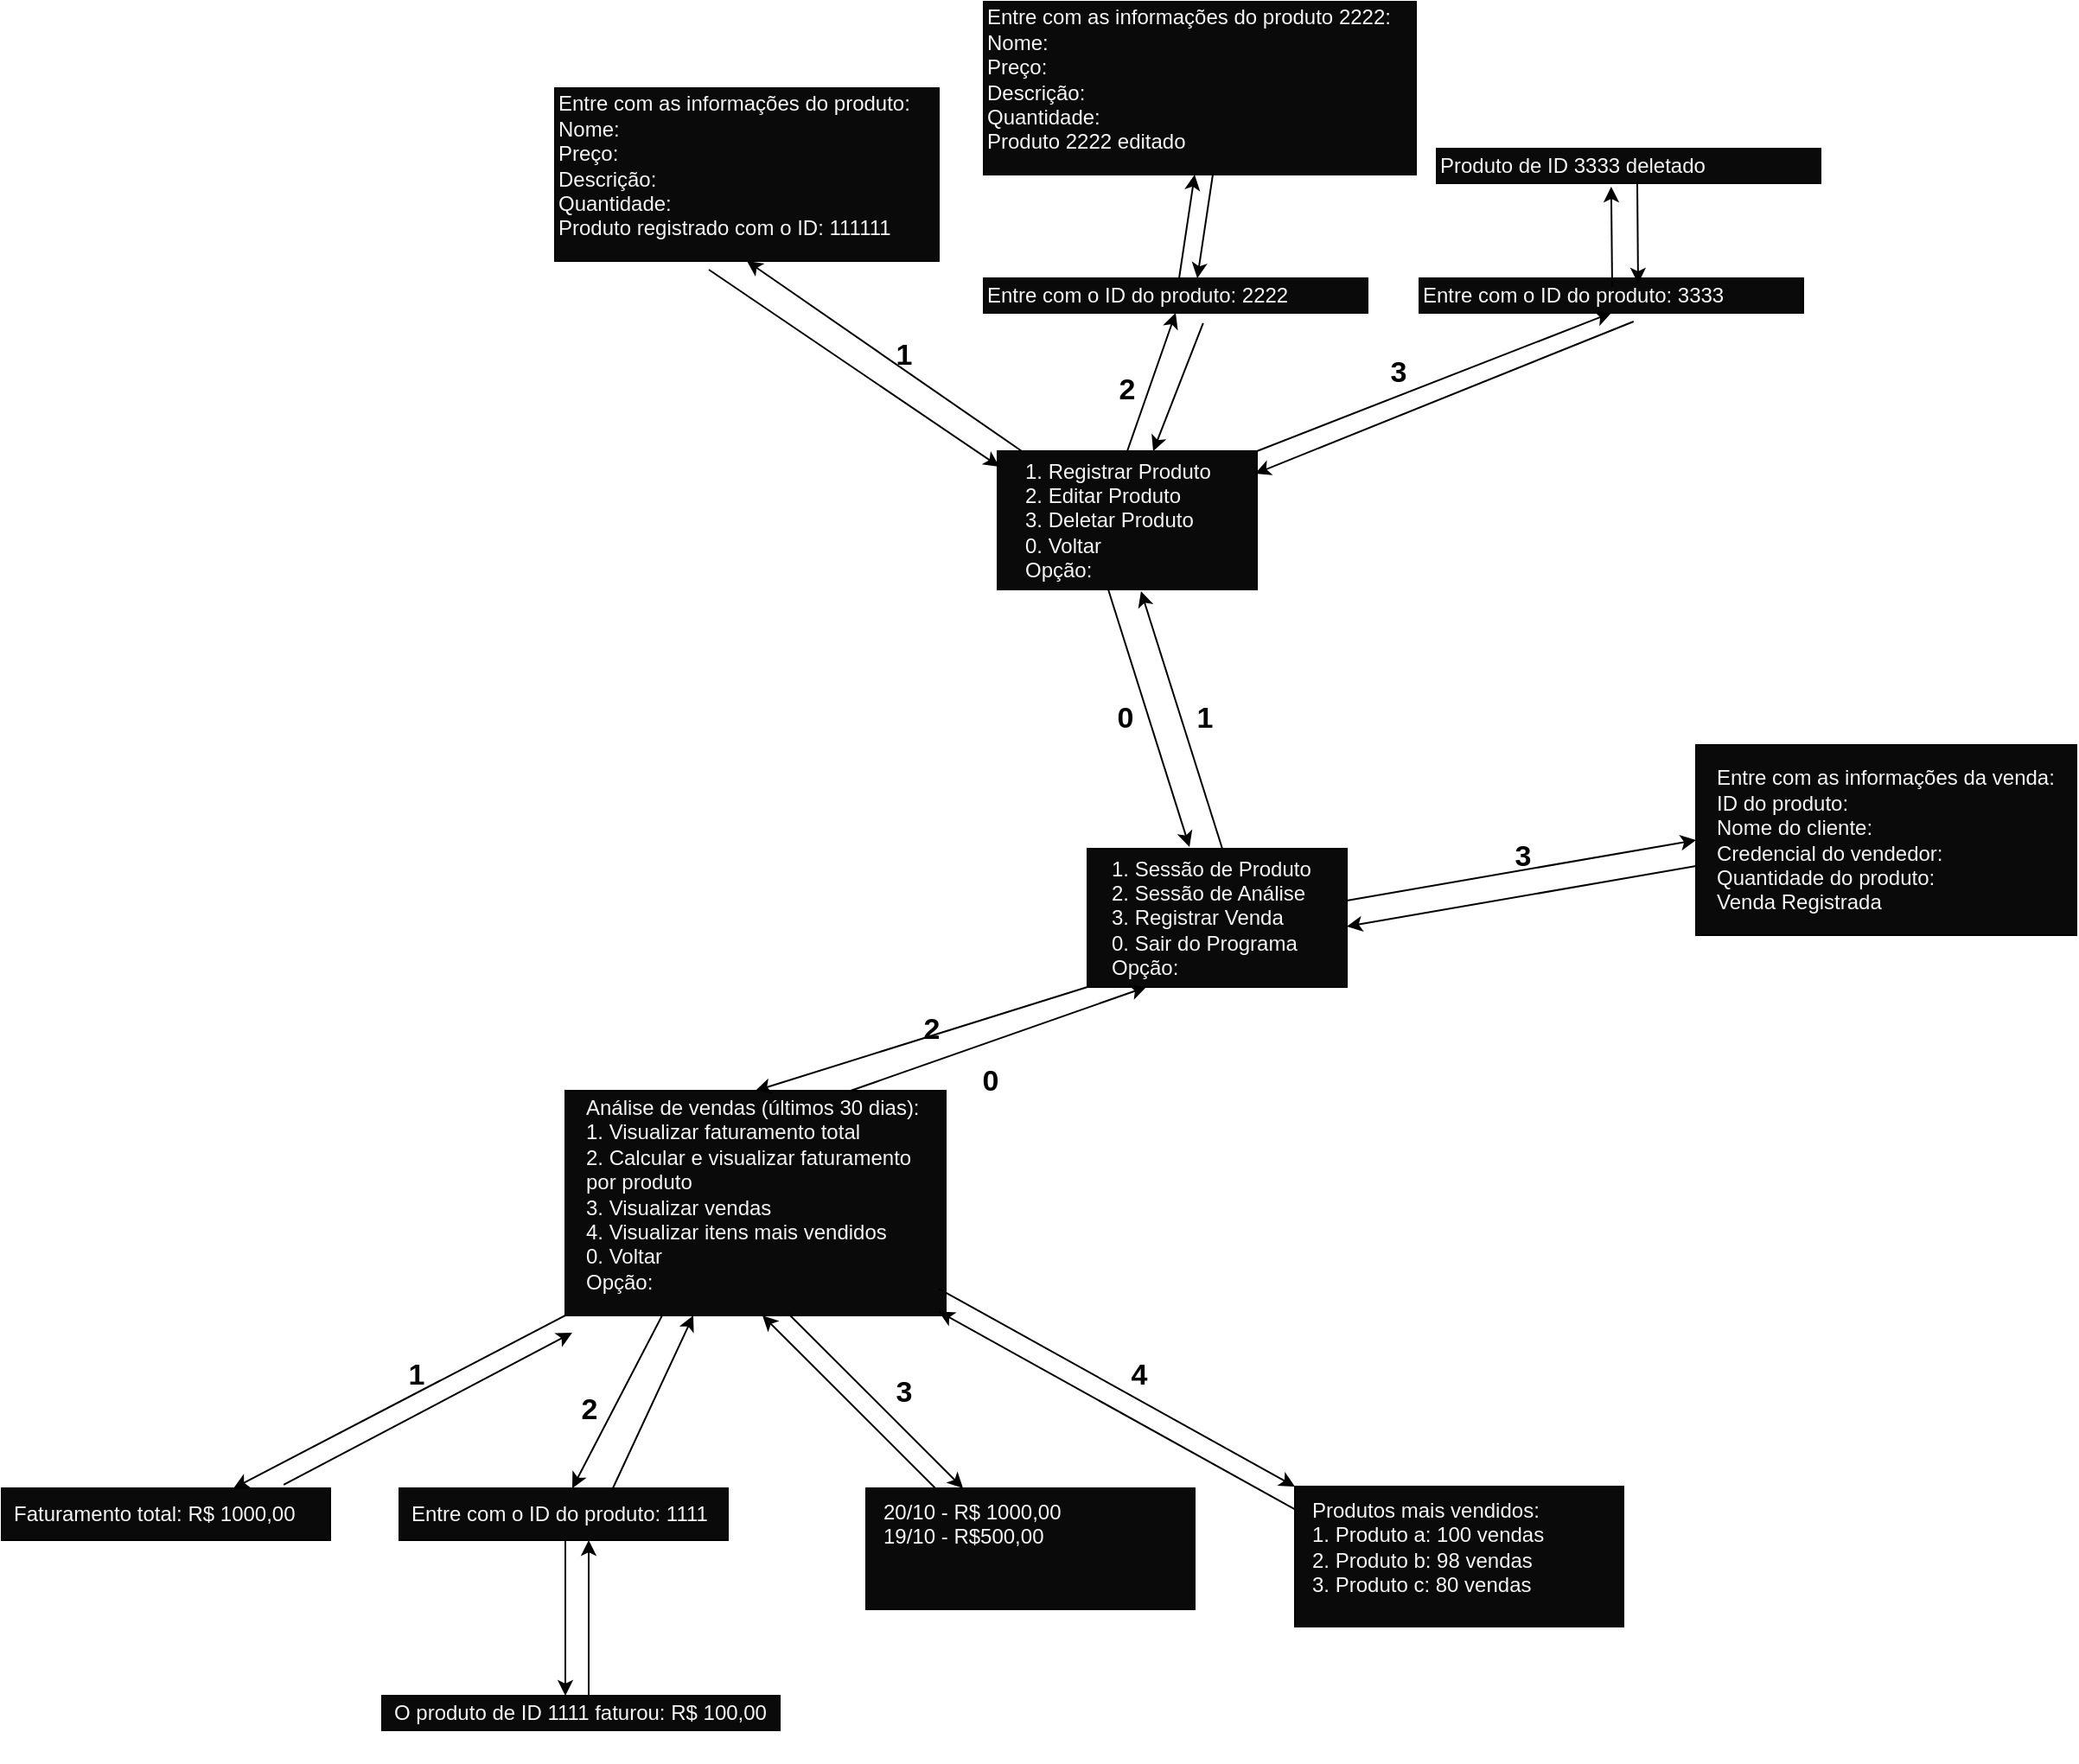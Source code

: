 <mxfile version="24.7.17">
  <diagram name="Página-1" id="DSl8dxC4RtlP7eox9A5Q">
    <mxGraphModel dx="2087" dy="993" grid="1" gridSize="10" guides="1" tooltips="1" connect="1" arrows="1" fold="1" page="0" pageScale="1" pageWidth="827" pageHeight="1169" math="0" shadow="0">
      <root>
        <mxCell id="0" />
        <mxCell id="1" parent="0" />
        <mxCell id="tPMUMzXMLzgHDQSlWnDX-1" value="" style="rounded=0;whiteSpace=wrap;html=1;fillColor=#0A0A0A;" parent="1" vertex="1">
          <mxGeometry x="358" y="540" width="150" height="80" as="geometry" />
        </mxCell>
        <mxCell id="tPMUMzXMLzgHDQSlWnDX-2" value="1. Sessão de Produto&lt;div&gt;2. Sessão de Análise&lt;/div&gt;&lt;div&gt;3. Registrar Venda&lt;/div&gt;&lt;div&gt;0. Sair do Programa&lt;/div&gt;&lt;div&gt;Opção:&amp;nbsp;&lt;/div&gt;" style="text;html=1;align=left;verticalAlign=middle;whiteSpace=wrap;rounded=0;fontColor=#F5F5F5;" parent="1" vertex="1">
          <mxGeometry x="370" y="565" width="150" height="30" as="geometry" />
        </mxCell>
        <mxCell id="tPMUMzXMLzgHDQSlWnDX-3" value="" style="endArrow=classic;html=1;rounded=0;entryX=0.553;entryY=1.013;entryDx=0;entryDy=0;entryPerimeter=0;" parent="1" target="tPMUMzXMLzgHDQSlWnDX-5" edge="1">
          <mxGeometry width="50" height="50" relative="1" as="geometry">
            <mxPoint x="436" y="540" as="sourcePoint" />
            <mxPoint x="390" y="400" as="targetPoint" />
          </mxGeometry>
        </mxCell>
        <mxCell id="tPMUMzXMLzgHDQSlWnDX-4" value="&lt;b&gt;&lt;font style=&quot;font-size: 17px;&quot;&gt;1&lt;/font&gt;&lt;/b&gt;" style="text;html=1;align=center;verticalAlign=middle;whiteSpace=wrap;rounded=0;" parent="1" vertex="1">
          <mxGeometry x="396" y="450" width="60" height="30" as="geometry" />
        </mxCell>
        <mxCell id="tPMUMzXMLzgHDQSlWnDX-5" value="" style="rounded=0;whiteSpace=wrap;html=1;fillColor=#0A0A0A;" parent="1" vertex="1">
          <mxGeometry x="306" y="310" width="150" height="80" as="geometry" />
        </mxCell>
        <mxCell id="tPMUMzXMLzgHDQSlWnDX-6" value="1. Registrar Produto&lt;div&gt;2. Editar Produto&lt;/div&gt;&lt;div&gt;3. Deletar Produto&lt;/div&gt;&lt;div&gt;0. Voltar&lt;/div&gt;&lt;div&gt;Opção:&amp;nbsp;&lt;/div&gt;" style="text;html=1;align=left;verticalAlign=middle;whiteSpace=wrap;rounded=0;fontColor=#F5F5F5;" parent="1" vertex="1">
          <mxGeometry x="320" y="335" width="150" height="30" as="geometry" />
        </mxCell>
        <mxCell id="tPMUMzXMLzgHDQSlWnDX-7" value="" style="endArrow=classic;html=1;rounded=0;entryX=0.5;entryY=1;entryDx=0;entryDy=0;" parent="1" target="tPMUMzXMLzgHDQSlWnDX-9" edge="1">
          <mxGeometry width="50" height="50" relative="1" as="geometry">
            <mxPoint x="320" y="310" as="sourcePoint" />
            <mxPoint x="290" y="210" as="targetPoint" />
          </mxGeometry>
        </mxCell>
        <mxCell id="tPMUMzXMLzgHDQSlWnDX-8" value="&lt;b&gt;&lt;font style=&quot;font-size: 17px;&quot;&gt;1&lt;/font&gt;&lt;/b&gt;" style="text;html=1;align=center;verticalAlign=middle;whiteSpace=wrap;rounded=0;" parent="1" vertex="1">
          <mxGeometry x="222" y="240" width="60" height="30" as="geometry" />
        </mxCell>
        <mxCell id="tPMUMzXMLzgHDQSlWnDX-9" value="" style="rounded=0;whiteSpace=wrap;html=1;fillColor=#0A0A0A;" parent="1" vertex="1">
          <mxGeometry x="50" y="100" width="222" height="100" as="geometry" />
        </mxCell>
        <mxCell id="tPMUMzXMLzgHDQSlWnDX-10" value="Entre com as informações do produto:&lt;div&gt;Nome:&lt;/div&gt;&lt;div&gt;Preço:&lt;/div&gt;&lt;div&gt;Descrição:&lt;/div&gt;&lt;div&gt;Quantidade:&lt;/div&gt;&lt;div&gt;Produto registrado com o ID: 111111&lt;/div&gt;" style="text;html=1;align=left;verticalAlign=middle;whiteSpace=wrap;rounded=0;fontColor=#F5F5F5;" parent="1" vertex="1">
          <mxGeometry x="50" y="130" width="232" height="30" as="geometry" />
        </mxCell>
        <mxCell id="tPMUMzXMLzgHDQSlWnDX-11" value="&lt;b&gt;&lt;font style=&quot;font-size: 17px;&quot;&gt;2&lt;/font&gt;&lt;/b&gt;" style="text;html=1;align=center;verticalAlign=middle;whiteSpace=wrap;rounded=0;" parent="1" vertex="1">
          <mxGeometry x="351" y="260" width="60" height="30" as="geometry" />
        </mxCell>
        <mxCell id="tPMUMzXMLzgHDQSlWnDX-12" value="" style="rounded=0;whiteSpace=wrap;html=1;fillColor=#0A0A0A;" parent="1" vertex="1">
          <mxGeometry x="298" y="210" width="222" height="20" as="geometry" />
        </mxCell>
        <mxCell id="tPMUMzXMLzgHDQSlWnDX-13" value="Entre com o ID do produto: 2222" style="text;html=1;align=left;verticalAlign=middle;whiteSpace=wrap;rounded=0;fontColor=#F5F5F5;" parent="1" vertex="1">
          <mxGeometry x="298" y="205" width="232" height="30" as="geometry" />
        </mxCell>
        <mxCell id="tPMUMzXMLzgHDQSlWnDX-14" value="" style="endArrow=classic;html=1;rounded=0;entryX=0.5;entryY=1;entryDx=0;entryDy=0;exitX=0.5;exitY=0;exitDx=0;exitDy=0;" parent="1" source="tPMUMzXMLzgHDQSlWnDX-5" target="tPMUMzXMLzgHDQSlWnDX-12" edge="1">
          <mxGeometry width="50" height="50" relative="1" as="geometry">
            <mxPoint x="330" y="320" as="sourcePoint" />
            <mxPoint x="171" y="210" as="targetPoint" />
          </mxGeometry>
        </mxCell>
        <mxCell id="tPMUMzXMLzgHDQSlWnDX-15" value="" style="endArrow=classic;html=1;rounded=0;exitX=0.5;exitY=0;exitDx=0;exitDy=0;" parent="1" edge="1">
          <mxGeometry width="50" height="50" relative="1" as="geometry">
            <mxPoint x="411" y="210" as="sourcePoint" />
            <mxPoint x="420" y="150" as="targetPoint" />
          </mxGeometry>
        </mxCell>
        <mxCell id="tPMUMzXMLzgHDQSlWnDX-16" value="" style="rounded=0;whiteSpace=wrap;html=1;fillColor=#0A0A0A;" parent="1" vertex="1">
          <mxGeometry x="298" y="50" width="250" height="100" as="geometry" />
        </mxCell>
        <mxCell id="tPMUMzXMLzgHDQSlWnDX-17" value="Entre com as informações do produto 2222:&lt;div&gt;Nome:&lt;/div&gt;&lt;div&gt;Preço:&lt;/div&gt;&lt;div&gt;Descrição:&lt;/div&gt;&lt;div&gt;Quantidade:&lt;/div&gt;&lt;div&gt;Produto 2222 editado&lt;/div&gt;" style="text;html=1;align=left;verticalAlign=middle;whiteSpace=wrap;rounded=0;fontColor=#F5F5F5;" parent="1" vertex="1">
          <mxGeometry x="298" y="80" width="250" height="30" as="geometry" />
        </mxCell>
        <mxCell id="tPMUMzXMLzgHDQSlWnDX-18" value="&lt;b&gt;&lt;font style=&quot;font-size: 17px;&quot;&gt;3&lt;/font&gt;&lt;/b&gt;" style="text;html=1;align=center;verticalAlign=middle;whiteSpace=wrap;rounded=0;" parent="1" vertex="1">
          <mxGeometry x="508" y="250" width="60" height="30" as="geometry" />
        </mxCell>
        <mxCell id="tPMUMzXMLzgHDQSlWnDX-19" value="" style="rounded=0;whiteSpace=wrap;html=1;fillColor=#0A0A0A;" parent="1" vertex="1">
          <mxGeometry x="550" y="210" width="222" height="20" as="geometry" />
        </mxCell>
        <mxCell id="tPMUMzXMLzgHDQSlWnDX-20" value="Entre com o ID do produto: 3333" style="text;html=1;align=left;verticalAlign=middle;whiteSpace=wrap;rounded=0;fontColor=#F5F5F5;" parent="1" vertex="1">
          <mxGeometry x="550" y="205" width="232" height="30" as="geometry" />
        </mxCell>
        <mxCell id="tPMUMzXMLzgHDQSlWnDX-21" value="" style="endArrow=classic;html=1;rounded=0;entryX=0.5;entryY=1;entryDx=0;entryDy=0;exitX=1;exitY=0;exitDx=0;exitDy=0;" parent="1" source="tPMUMzXMLzgHDQSlWnDX-5" target="tPMUMzXMLzgHDQSlWnDX-19" edge="1">
          <mxGeometry width="50" height="50" relative="1" as="geometry">
            <mxPoint x="633" y="310" as="sourcePoint" />
            <mxPoint x="423" y="210" as="targetPoint" />
          </mxGeometry>
        </mxCell>
        <mxCell id="tPMUMzXMLzgHDQSlWnDX-22" value="" style="rounded=0;whiteSpace=wrap;html=1;fillColor=#0A0A0A;" parent="1" vertex="1">
          <mxGeometry x="560" y="135" width="222" height="20" as="geometry" />
        </mxCell>
        <mxCell id="tPMUMzXMLzgHDQSlWnDX-23" value="Produto de ID 3333 deletado" style="text;html=1;align=left;verticalAlign=middle;whiteSpace=wrap;rounded=0;fontColor=#F5F5F5;" parent="1" vertex="1">
          <mxGeometry x="560" y="130" width="232" height="30" as="geometry" />
        </mxCell>
        <mxCell id="tPMUMzXMLzgHDQSlWnDX-24" value="" style="endArrow=classic;html=1;rounded=0;exitX=0.5;exitY=0;exitDx=0;exitDy=0;entryX=0.435;entryY=0.9;entryDx=0;entryDy=0;entryPerimeter=0;" parent="1" target="tPMUMzXMLzgHDQSlWnDX-23" edge="1">
          <mxGeometry width="50" height="50" relative="1" as="geometry">
            <mxPoint x="661.5" y="215" as="sourcePoint" />
            <mxPoint x="670.5" y="155" as="targetPoint" />
          </mxGeometry>
        </mxCell>
        <mxCell id="tPMUMzXMLzgHDQSlWnDX-25" value="" style="rounded=0;whiteSpace=wrap;html=1;fillColor=#0A0A0A;" parent="1" vertex="1">
          <mxGeometry x="56" y="680" width="220" height="130" as="geometry" />
        </mxCell>
        <mxCell id="tPMUMzXMLzgHDQSlWnDX-26" value="" style="endArrow=classic;html=1;rounded=0;entryX=0.5;entryY=0;entryDx=0;entryDy=0;exitX=0;exitY=1;exitDx=0;exitDy=0;" parent="1" source="tPMUMzXMLzgHDQSlWnDX-1" target="tPMUMzXMLzgHDQSlWnDX-25" edge="1">
          <mxGeometry width="50" height="50" relative="1" as="geometry">
            <mxPoint x="446" y="550" as="sourcePoint" />
            <mxPoint x="396" y="390" as="targetPoint" />
          </mxGeometry>
        </mxCell>
        <mxCell id="tPMUMzXMLzgHDQSlWnDX-27" value="&lt;div&gt;Análise de vendas (últimos 30 dias):&lt;/div&gt;1. Visualizar faturamento total&lt;div&gt;2. Calcular e visualizar faturamento por produto&lt;/div&gt;&lt;div&gt;3. Visualizar vendas&lt;/div&gt;&lt;div&gt;4. V&lt;span style=&quot;background-color: initial;&quot;&gt;isualizar itens mais vendidos&lt;/span&gt;&lt;/div&gt;&lt;div&gt;&lt;span style=&quot;background-color: initial;&quot;&gt;0. Voltar&lt;/span&gt;&lt;/div&gt;&lt;div&gt;&lt;span style=&quot;background-color: initial;&quot;&gt;Opção:&amp;nbsp;&lt;/span&gt;&lt;br&gt;&lt;/div&gt;" style="text;html=1;align=left;verticalAlign=middle;whiteSpace=wrap;rounded=0;fontColor=#F5F5F5;" parent="1" vertex="1">
          <mxGeometry x="66" y="680" width="204" height="120" as="geometry" />
        </mxCell>
        <mxCell id="tPMUMzXMLzgHDQSlWnDX-28" style="edgeStyle=orthogonalEdgeStyle;rounded=0;orthogonalLoop=1;jettySize=auto;html=1;exitX=0.5;exitY=1;exitDx=0;exitDy=0;" parent="1" source="tPMUMzXMLzgHDQSlWnDX-27" target="tPMUMzXMLzgHDQSlWnDX-27" edge="1">
          <mxGeometry relative="1" as="geometry" />
        </mxCell>
        <mxCell id="tPMUMzXMLzgHDQSlWnDX-190" value="&lt;b&gt;&lt;font style=&quot;font-size: 17px;&quot;&gt;2&lt;/font&gt;&lt;/b&gt;" style="text;html=1;align=center;verticalAlign=middle;whiteSpace=wrap;rounded=0;" parent="1" vertex="1">
          <mxGeometry x="238" y="630" width="60" height="30" as="geometry" />
        </mxCell>
        <mxCell id="tPMUMzXMLzgHDQSlWnDX-191" value="" style="endArrow=classic;html=1;rounded=0;entryX=0.5;entryY=0;entryDx=0;entryDy=0;exitX=0;exitY=1;exitDx=0;exitDy=0;" parent="1" edge="1">
          <mxGeometry width="50" height="50" relative="1" as="geometry">
            <mxPoint x="56" y="810" as="sourcePoint" />
            <mxPoint x="-136" y="910" as="targetPoint" />
          </mxGeometry>
        </mxCell>
        <mxCell id="tPMUMzXMLzgHDQSlWnDX-193" value="&lt;b&gt;&lt;font style=&quot;font-size: 17px;&quot;&gt;1&lt;/font&gt;&lt;/b&gt;" style="text;html=1;align=center;verticalAlign=middle;whiteSpace=wrap;rounded=0;" parent="1" vertex="1">
          <mxGeometry x="-60" y="830" width="60" height="30" as="geometry" />
        </mxCell>
        <mxCell id="tPMUMzXMLzgHDQSlWnDX-194" value="" style="rounded=0;whiteSpace=wrap;html=1;fillColor=#0A0A0A;" parent="1" vertex="1">
          <mxGeometry x="-270" y="910" width="190" height="30" as="geometry" />
        </mxCell>
        <mxCell id="tPMUMzXMLzgHDQSlWnDX-195" value="&lt;div&gt;Faturamento total: R$ 1000,00&lt;/div&gt;" style="text;html=1;align=left;verticalAlign=middle;whiteSpace=wrap;rounded=0;fontColor=#F5F5F5;" parent="1" vertex="1">
          <mxGeometry x="-265" y="910" width="190" height="30" as="geometry" />
        </mxCell>
        <mxCell id="tPMUMzXMLzgHDQSlWnDX-196" style="edgeStyle=orthogonalEdgeStyle;rounded=0;orthogonalLoop=1;jettySize=auto;html=1;exitX=0.5;exitY=1;exitDx=0;exitDy=0;" parent="1" source="tPMUMzXMLzgHDQSlWnDX-195" target="tPMUMzXMLzgHDQSlWnDX-195" edge="1">
          <mxGeometry relative="1" as="geometry" />
        </mxCell>
        <mxCell id="tPMUMzXMLzgHDQSlWnDX-198" value="&lt;b&gt;&lt;font style=&quot;font-size: 17px;&quot;&gt;2&lt;/font&gt;&lt;/b&gt;" style="text;html=1;align=center;verticalAlign=middle;whiteSpace=wrap;rounded=0;" parent="1" vertex="1">
          <mxGeometry x="40" y="850" width="60" height="30" as="geometry" />
        </mxCell>
        <mxCell id="tPMUMzXMLzgHDQSlWnDX-199" value="" style="rounded=0;whiteSpace=wrap;html=1;fillColor=#0A0A0A;" parent="1" vertex="1">
          <mxGeometry x="-40" y="910" width="190" height="30" as="geometry" />
        </mxCell>
        <mxCell id="tPMUMzXMLzgHDQSlWnDX-200" value="&lt;div&gt;Entre com o ID do produto: 1111&lt;/div&gt;" style="text;html=1;align=left;verticalAlign=middle;whiteSpace=wrap;rounded=0;fontColor=#F5F5F5;" parent="1" vertex="1">
          <mxGeometry x="-35" y="910" width="190" height="30" as="geometry" />
        </mxCell>
        <mxCell id="tPMUMzXMLzgHDQSlWnDX-201" style="edgeStyle=orthogonalEdgeStyle;rounded=0;orthogonalLoop=1;jettySize=auto;html=1;exitX=0.5;exitY=1;exitDx=0;exitDy=0;" parent="1" source="tPMUMzXMLzgHDQSlWnDX-200" target="tPMUMzXMLzgHDQSlWnDX-200" edge="1">
          <mxGeometry relative="1" as="geometry" />
        </mxCell>
        <mxCell id="tPMUMzXMLzgHDQSlWnDX-202" value="" style="endArrow=classic;html=1;rounded=0;entryX=0.5;entryY=0;entryDx=0;entryDy=0;exitX=0;exitY=1;exitDx=0;exitDy=0;" parent="1" target="tPMUMzXMLzgHDQSlWnDX-200" edge="1">
          <mxGeometry width="50" height="50" relative="1" as="geometry">
            <mxPoint x="112" y="810" as="sourcePoint" />
            <mxPoint x="-80" y="910" as="targetPoint" />
          </mxGeometry>
        </mxCell>
        <mxCell id="tPMUMzXMLzgHDQSlWnDX-204" value="" style="endArrow=classic;html=1;rounded=0;exitX=0;exitY=1;exitDx=0;exitDy=0;" parent="1" edge="1">
          <mxGeometry width="50" height="50" relative="1" as="geometry">
            <mxPoint x="56" y="940" as="sourcePoint" />
            <mxPoint x="56" y="1030" as="targetPoint" />
          </mxGeometry>
        </mxCell>
        <mxCell id="tPMUMzXMLzgHDQSlWnDX-206" value="" style="rounded=0;whiteSpace=wrap;html=1;fillColor=#0A0A0A;" parent="1" vertex="1">
          <mxGeometry x="-50" y="1030" width="230" height="20" as="geometry" />
        </mxCell>
        <mxCell id="tPMUMzXMLzgHDQSlWnDX-207" value="&lt;div&gt;O produto de ID 1111 faturou: R$ 100,00&lt;/div&gt;" style="text;html=1;align=left;verticalAlign=middle;whiteSpace=wrap;rounded=0;fontColor=#F5F5F5;" parent="1" vertex="1">
          <mxGeometry x="-45" y="1025" width="230" height="30" as="geometry" />
        </mxCell>
        <mxCell id="tPMUMzXMLzgHDQSlWnDX-208" style="edgeStyle=orthogonalEdgeStyle;rounded=0;orthogonalLoop=1;jettySize=auto;html=1;exitX=0.5;exitY=1;exitDx=0;exitDy=0;" parent="1" source="tPMUMzXMLzgHDQSlWnDX-207" target="tPMUMzXMLzgHDQSlWnDX-207" edge="1">
          <mxGeometry relative="1" as="geometry" />
        </mxCell>
        <mxCell id="tPMUMzXMLzgHDQSlWnDX-209" value="&lt;b&gt;&lt;font style=&quot;font-size: 17px;&quot;&gt;3&lt;/font&gt;&lt;/b&gt;" style="text;html=1;align=center;verticalAlign=middle;whiteSpace=wrap;rounded=0;" parent="1" vertex="1">
          <mxGeometry x="222" y="840" width="60" height="30" as="geometry" />
        </mxCell>
        <mxCell id="tPMUMzXMLzgHDQSlWnDX-212" style="edgeStyle=orthogonalEdgeStyle;rounded=0;orthogonalLoop=1;jettySize=auto;html=1;exitX=0.5;exitY=1;exitDx=0;exitDy=0;" parent="1" edge="1">
          <mxGeometry relative="1" as="geometry">
            <mxPoint x="325" y="939" as="sourcePoint" />
            <mxPoint x="325" y="939" as="targetPoint" />
          </mxGeometry>
        </mxCell>
        <mxCell id="tPMUMzXMLzgHDQSlWnDX-213" value="" style="endArrow=classic;html=1;rounded=0;entryX=0.295;entryY=0.033;entryDx=0;entryDy=0;exitX=0;exitY=1;exitDx=0;exitDy=0;entryPerimeter=0;" parent="1" edge="1">
          <mxGeometry width="50" height="50" relative="1" as="geometry">
            <mxPoint x="185" y="809" as="sourcePoint" />
            <mxPoint x="286.05" y="909.99" as="targetPoint" />
          </mxGeometry>
        </mxCell>
        <mxCell id="tPMUMzXMLzgHDQSlWnDX-216" value="" style="rounded=0;whiteSpace=wrap;html=1;fillColor=#0A0A0A;" parent="1" vertex="1">
          <mxGeometry x="230" y="910" width="190" height="70" as="geometry" />
        </mxCell>
        <mxCell id="tPMUMzXMLzgHDQSlWnDX-217" value="&lt;div&gt;&lt;span style=&quot;background-color: initial;&quot;&gt;20/10 - R$ 1000,00&lt;/span&gt;&lt;br&gt;&lt;/div&gt;&lt;div&gt;19/10 - R$500,00&lt;/div&gt;" style="text;html=1;align=left;verticalAlign=top;whiteSpace=wrap;rounded=0;fontColor=#F5F5F5;horizontal=1;" parent="1" vertex="1">
          <mxGeometry x="238" y="910" width="190" height="60" as="geometry" />
        </mxCell>
        <mxCell id="tPMUMzXMLzgHDQSlWnDX-218" style="edgeStyle=orthogonalEdgeStyle;rounded=0;orthogonalLoop=1;jettySize=auto;html=1;exitX=0.5;exitY=1;exitDx=0;exitDy=0;" parent="1" source="tPMUMzXMLzgHDQSlWnDX-217" target="tPMUMzXMLzgHDQSlWnDX-217" edge="1">
          <mxGeometry relative="1" as="geometry" />
        </mxCell>
        <mxCell id="tPMUMzXMLzgHDQSlWnDX-219" value="&lt;b&gt;&lt;font style=&quot;font-size: 17px;&quot;&gt;4&lt;/font&gt;&lt;/b&gt;" style="text;html=1;align=center;verticalAlign=middle;whiteSpace=wrap;rounded=0;" parent="1" vertex="1">
          <mxGeometry x="358" y="830" width="60" height="30" as="geometry" />
        </mxCell>
        <mxCell id="tPMUMzXMLzgHDQSlWnDX-220" style="edgeStyle=orthogonalEdgeStyle;rounded=0;orthogonalLoop=1;jettySize=auto;html=1;exitX=0.5;exitY=1;exitDx=0;exitDy=0;" parent="1" edge="1">
          <mxGeometry relative="1" as="geometry">
            <mxPoint x="573" y="938" as="sourcePoint" />
            <mxPoint x="573" y="938" as="targetPoint" />
          </mxGeometry>
        </mxCell>
        <mxCell id="tPMUMzXMLzgHDQSlWnDX-221" value="" style="rounded=0;whiteSpace=wrap;html=1;fillColor=#0A0A0A;" parent="1" vertex="1">
          <mxGeometry x="478" y="909" width="190" height="81" as="geometry" />
        </mxCell>
        <mxCell id="tPMUMzXMLzgHDQSlWnDX-222" value="&lt;div&gt;Produtos mais vendidos:&lt;/div&gt;&lt;div&gt;1. Produto a: 100 vendas&lt;/div&gt;&lt;div&gt;2. Produto b: 98 vendas&lt;/div&gt;&lt;div&gt;3. Produto c: 80 vendas&lt;/div&gt;" style="text;html=1;align=left;verticalAlign=top;whiteSpace=wrap;rounded=0;fontColor=#F5F5F5;horizontal=1;" parent="1" vertex="1">
          <mxGeometry x="486" y="909" width="190" height="151" as="geometry" />
        </mxCell>
        <mxCell id="tPMUMzXMLzgHDQSlWnDX-223" style="edgeStyle=orthogonalEdgeStyle;rounded=0;orthogonalLoop=1;jettySize=auto;html=1;exitX=0.5;exitY=1;exitDx=0;exitDy=0;" parent="1" source="tPMUMzXMLzgHDQSlWnDX-222" target="tPMUMzXMLzgHDQSlWnDX-222" edge="1">
          <mxGeometry relative="1" as="geometry" />
        </mxCell>
        <mxCell id="tPMUMzXMLzgHDQSlWnDX-224" value="" style="endArrow=classic;html=1;rounded=0;entryX=0;entryY=0;entryDx=0;entryDy=0;exitX=0;exitY=1;exitDx=0;exitDy=0;" parent="1" target="tPMUMzXMLzgHDQSlWnDX-221" edge="1">
          <mxGeometry width="50" height="50" relative="1" as="geometry">
            <mxPoint x="272" y="794.51" as="sourcePoint" />
            <mxPoint x="373.05" y="895.5" as="targetPoint" />
          </mxGeometry>
        </mxCell>
        <mxCell id="tPMUMzXMLzgHDQSlWnDX-225" value="" style="rounded=0;whiteSpace=wrap;html=1;fillColor=#0A0A0A;" parent="1" vertex="1">
          <mxGeometry x="710" y="480" width="220" height="110" as="geometry" />
        </mxCell>
        <mxCell id="tPMUMzXMLzgHDQSlWnDX-226" value="&lt;div&gt;Entre com as informações da venda:&lt;/div&gt;&lt;div&gt;ID do produto:&lt;/div&gt;&lt;div&gt;Nome do cliente:&lt;/div&gt;&lt;div&gt;Credencial do vendedor:&lt;/div&gt;&lt;div&gt;Quantidade do produto:&lt;/div&gt;&lt;div&gt;Venda Registrada&lt;/div&gt;" style="text;html=1;align=left;verticalAlign=middle;whiteSpace=wrap;rounded=0;fontColor=#F5F5F5;" parent="1" vertex="1">
          <mxGeometry x="720" y="520" width="210" height="30" as="geometry" />
        </mxCell>
        <mxCell id="tPMUMzXMLzgHDQSlWnDX-227" style="edgeStyle=orthogonalEdgeStyle;rounded=0;orthogonalLoop=1;jettySize=auto;html=1;exitX=0.5;exitY=1;exitDx=0;exitDy=0;" parent="1" source="tPMUMzXMLzgHDQSlWnDX-226" target="tPMUMzXMLzgHDQSlWnDX-226" edge="1">
          <mxGeometry relative="1" as="geometry" />
        </mxCell>
        <mxCell id="tPMUMzXMLzgHDQSlWnDX-228" value="" style="endArrow=classic;html=1;rounded=0;entryX=0;entryY=0.5;entryDx=0;entryDy=0;exitX=0;exitY=1;exitDx=0;exitDy=0;" parent="1" target="tPMUMzXMLzgHDQSlWnDX-225" edge="1">
          <mxGeometry width="50" height="50" relative="1" as="geometry">
            <mxPoint x="508" y="570" as="sourcePoint" />
            <mxPoint x="316" y="670" as="targetPoint" />
          </mxGeometry>
        </mxCell>
        <mxCell id="tPMUMzXMLzgHDQSlWnDX-230" value="" style="endArrow=none;html=1;rounded=0;entryX=0.553;entryY=1.013;entryDx=0;entryDy=0;entryPerimeter=0;startArrow=classic;startFill=1;endFill=0;" parent="1" edge="1">
          <mxGeometry width="50" height="50" relative="1" as="geometry">
            <mxPoint x="417" y="539" as="sourcePoint" />
            <mxPoint x="370" y="390" as="targetPoint" />
          </mxGeometry>
        </mxCell>
        <mxCell id="tPMUMzXMLzgHDQSlWnDX-231" value="&lt;b&gt;&lt;font style=&quot;font-size: 17px;&quot;&gt;0&lt;/font&gt;&lt;/b&gt;" style="text;html=1;align=center;verticalAlign=middle;whiteSpace=wrap;rounded=0;" parent="1" vertex="1">
          <mxGeometry x="350" y="450" width="60" height="30" as="geometry" />
        </mxCell>
        <mxCell id="tPMUMzXMLzgHDQSlWnDX-232" value="" style="endArrow=none;html=1;rounded=0;entryX=0.5;entryY=1;entryDx=0;entryDy=0;startArrow=classic;startFill=1;endFill=0;exitX=0.007;exitY=0.113;exitDx=0;exitDy=0;exitPerimeter=0;" parent="1" source="tPMUMzXMLzgHDQSlWnDX-5" edge="1">
          <mxGeometry width="50" height="50" relative="1" as="geometry">
            <mxPoint x="298" y="315" as="sourcePoint" />
            <mxPoint x="139" y="205" as="targetPoint" />
          </mxGeometry>
        </mxCell>
        <mxCell id="tPMUMzXMLzgHDQSlWnDX-234" value="" style="endArrow=none;html=1;rounded=0;exitX=0.5;exitY=0;exitDx=0;exitDy=0;startArrow=classic;startFill=1;endFill=0;" parent="1" edge="1">
          <mxGeometry width="50" height="50" relative="1" as="geometry">
            <mxPoint x="421.5" y="210" as="sourcePoint" />
            <mxPoint x="430.5" y="150" as="targetPoint" />
          </mxGeometry>
        </mxCell>
        <mxCell id="tPMUMzXMLzgHDQSlWnDX-235" value="" style="endArrow=none;html=1;rounded=0;exitX=0.5;exitY=0;exitDx=0;exitDy=0;startArrow=classic;startFill=1;endFill=0;entryX=0.547;entryY=1.033;entryDx=0;entryDy=0;entryPerimeter=0;" parent="1" target="tPMUMzXMLzgHDQSlWnDX-13" edge="1">
          <mxGeometry width="50" height="50" relative="1" as="geometry">
            <mxPoint x="396" y="310" as="sourcePoint" />
            <mxPoint x="405" y="250" as="targetPoint" />
          </mxGeometry>
        </mxCell>
        <mxCell id="tPMUMzXMLzgHDQSlWnDX-236" value="" style="endArrow=none;html=1;rounded=0;exitX=0.5;exitY=0;exitDx=0;exitDy=0;entryX=0.435;entryY=0.9;entryDx=0;entryDy=0;entryPerimeter=0;startArrow=classic;startFill=1;endFill=0;" parent="1" edge="1">
          <mxGeometry width="50" height="50" relative="1" as="geometry">
            <mxPoint x="676.5" y="213" as="sourcePoint" />
            <mxPoint x="676" y="155" as="targetPoint" />
          </mxGeometry>
        </mxCell>
        <mxCell id="tPMUMzXMLzgHDQSlWnDX-238" value="" style="endArrow=none;html=1;rounded=0;entryX=0.534;entryY=1;entryDx=0;entryDy=0;exitX=0.993;exitY=0.163;exitDx=0;exitDy=0;exitPerimeter=0;entryPerimeter=0;startArrow=classic;startFill=1;endFill=0;" parent="1" source="tPMUMzXMLzgHDQSlWnDX-5" target="tPMUMzXMLzgHDQSlWnDX-20" edge="1">
          <mxGeometry width="50" height="50" relative="1" as="geometry">
            <mxPoint x="466" y="320" as="sourcePoint" />
            <mxPoint x="671" y="240" as="targetPoint" />
          </mxGeometry>
        </mxCell>
        <mxCell id="tPMUMzXMLzgHDQSlWnDX-239" value="" style="endArrow=none;html=1;rounded=0;entryX=0.75;entryY=0;entryDx=0;entryDy=0;exitX=0;exitY=1;exitDx=0;exitDy=0;startArrow=classic;startFill=1;endFill=0;" parent="1" edge="1" target="tPMUMzXMLzgHDQSlWnDX-25">
          <mxGeometry width="50" height="50" relative="1" as="geometry">
            <mxPoint x="392" y="620" as="sourcePoint" />
            <mxPoint x="200" y="700" as="targetPoint" />
          </mxGeometry>
        </mxCell>
        <mxCell id="tPMUMzXMLzgHDQSlWnDX-240" value="&lt;b&gt;&lt;font style=&quot;font-size: 17px;&quot;&gt;0&lt;/font&gt;&lt;/b&gt;" style="text;html=1;align=center;verticalAlign=middle;whiteSpace=wrap;rounded=0;" parent="1" vertex="1">
          <mxGeometry x="272" y="660" width="60" height="30" as="geometry" />
        </mxCell>
        <mxCell id="tPMUMzXMLzgHDQSlWnDX-241" value="" style="endArrow=none;html=1;rounded=0;entryX=0.832;entryY=-0.067;entryDx=0;entryDy=0;startArrow=classic;startFill=1;endFill=0;entryPerimeter=0;" parent="1" target="tPMUMzXMLzgHDQSlWnDX-195" edge="1">
          <mxGeometry width="50" height="50" relative="1" as="geometry">
            <mxPoint x="60" y="820" as="sourcePoint" />
            <mxPoint x="-120" y="910" as="targetPoint" />
          </mxGeometry>
        </mxCell>
        <mxCell id="tPMUMzXMLzgHDQSlWnDX-242" value="" style="endArrow=none;html=1;rounded=0;entryX=0.621;entryY=0.033;entryDx=0;entryDy=0;startArrow=classic;startFill=1;endFill=0;entryPerimeter=0;" parent="1" target="tPMUMzXMLzgHDQSlWnDX-200" edge="1">
          <mxGeometry width="50" height="50" relative="1" as="geometry">
            <mxPoint x="130" y="810" as="sourcePoint" />
            <mxPoint x="90" y="900" as="targetPoint" />
          </mxGeometry>
        </mxCell>
        <mxCell id="tPMUMzXMLzgHDQSlWnDX-243" value="" style="endArrow=none;html=1;rounded=0;exitX=0;exitY=1;exitDx=0;exitDy=0;startArrow=classic;startFill=1;endFill=0;" parent="1" edge="1">
          <mxGeometry width="50" height="50" relative="1" as="geometry">
            <mxPoint x="69.5" y="940" as="sourcePoint" />
            <mxPoint x="69.5" y="1030" as="targetPoint" />
          </mxGeometry>
        </mxCell>
        <mxCell id="tPMUMzXMLzgHDQSlWnDX-244" value="" style="endArrow=none;html=1;rounded=0;entryX=0.295;entryY=0.033;entryDx=0;entryDy=0;exitX=0;exitY=1;exitDx=0;exitDy=0;entryPerimeter=0;startArrow=classic;startFill=1;endFill=0;" parent="1" edge="1">
          <mxGeometry width="50" height="50" relative="1" as="geometry">
            <mxPoint x="170" y="810" as="sourcePoint" />
            <mxPoint x="271.05" y="910.99" as="targetPoint" />
          </mxGeometry>
        </mxCell>
        <mxCell id="tPMUMzXMLzgHDQSlWnDX-245" value="" style="endArrow=none;html=1;rounded=0;entryX=0;entryY=0;entryDx=0;entryDy=0;exitX=0;exitY=1;exitDx=0;exitDy=0;startArrow=classic;startFill=1;endFill=0;" parent="1" edge="1">
          <mxGeometry width="50" height="50" relative="1" as="geometry">
            <mxPoint x="272" y="807.75" as="sourcePoint" />
            <mxPoint x="478" y="922.24" as="targetPoint" />
          </mxGeometry>
        </mxCell>
        <mxCell id="cyUcM8L37RlCPQi1FbEP-1" value="&lt;b&gt;&lt;font style=&quot;font-size: 17px;&quot;&gt;3&lt;/font&gt;&lt;/b&gt;" style="text;html=1;align=center;verticalAlign=middle;whiteSpace=wrap;rounded=0;" vertex="1" parent="1">
          <mxGeometry x="580" y="530" width="60" height="30" as="geometry" />
        </mxCell>
        <mxCell id="cyUcM8L37RlCPQi1FbEP-2" value="" style="endArrow=none;html=1;rounded=0;entryX=0;entryY=0.5;entryDx=0;entryDy=0;exitX=0;exitY=1;exitDx=0;exitDy=0;endFill=0;startArrow=classic;startFill=1;" edge="1" parent="1">
          <mxGeometry width="50" height="50" relative="1" as="geometry">
            <mxPoint x="508" y="585" as="sourcePoint" />
            <mxPoint x="710" y="550" as="targetPoint" />
          </mxGeometry>
        </mxCell>
      </root>
    </mxGraphModel>
  </diagram>
</mxfile>
